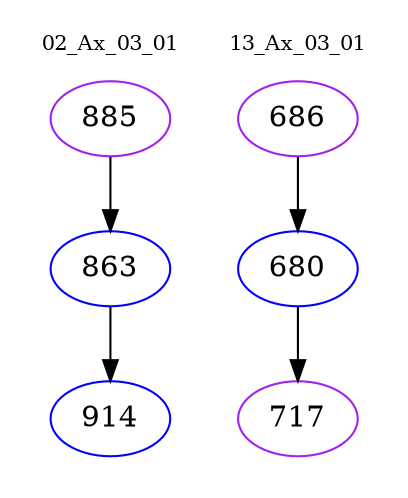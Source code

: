 digraph{
subgraph cluster_0 {
color = white
label = "02_Ax_03_01";
fontsize=10;
T0_885 [label="885", color="purple"]
T0_885 -> T0_863 [color="black"]
T0_863 [label="863", color="blue"]
T0_863 -> T0_914 [color="black"]
T0_914 [label="914", color="blue"]
}
subgraph cluster_1 {
color = white
label = "13_Ax_03_01";
fontsize=10;
T1_686 [label="686", color="purple"]
T1_686 -> T1_680 [color="black"]
T1_680 [label="680", color="blue"]
T1_680 -> T1_717 [color="black"]
T1_717 [label="717", color="purple"]
}
}
